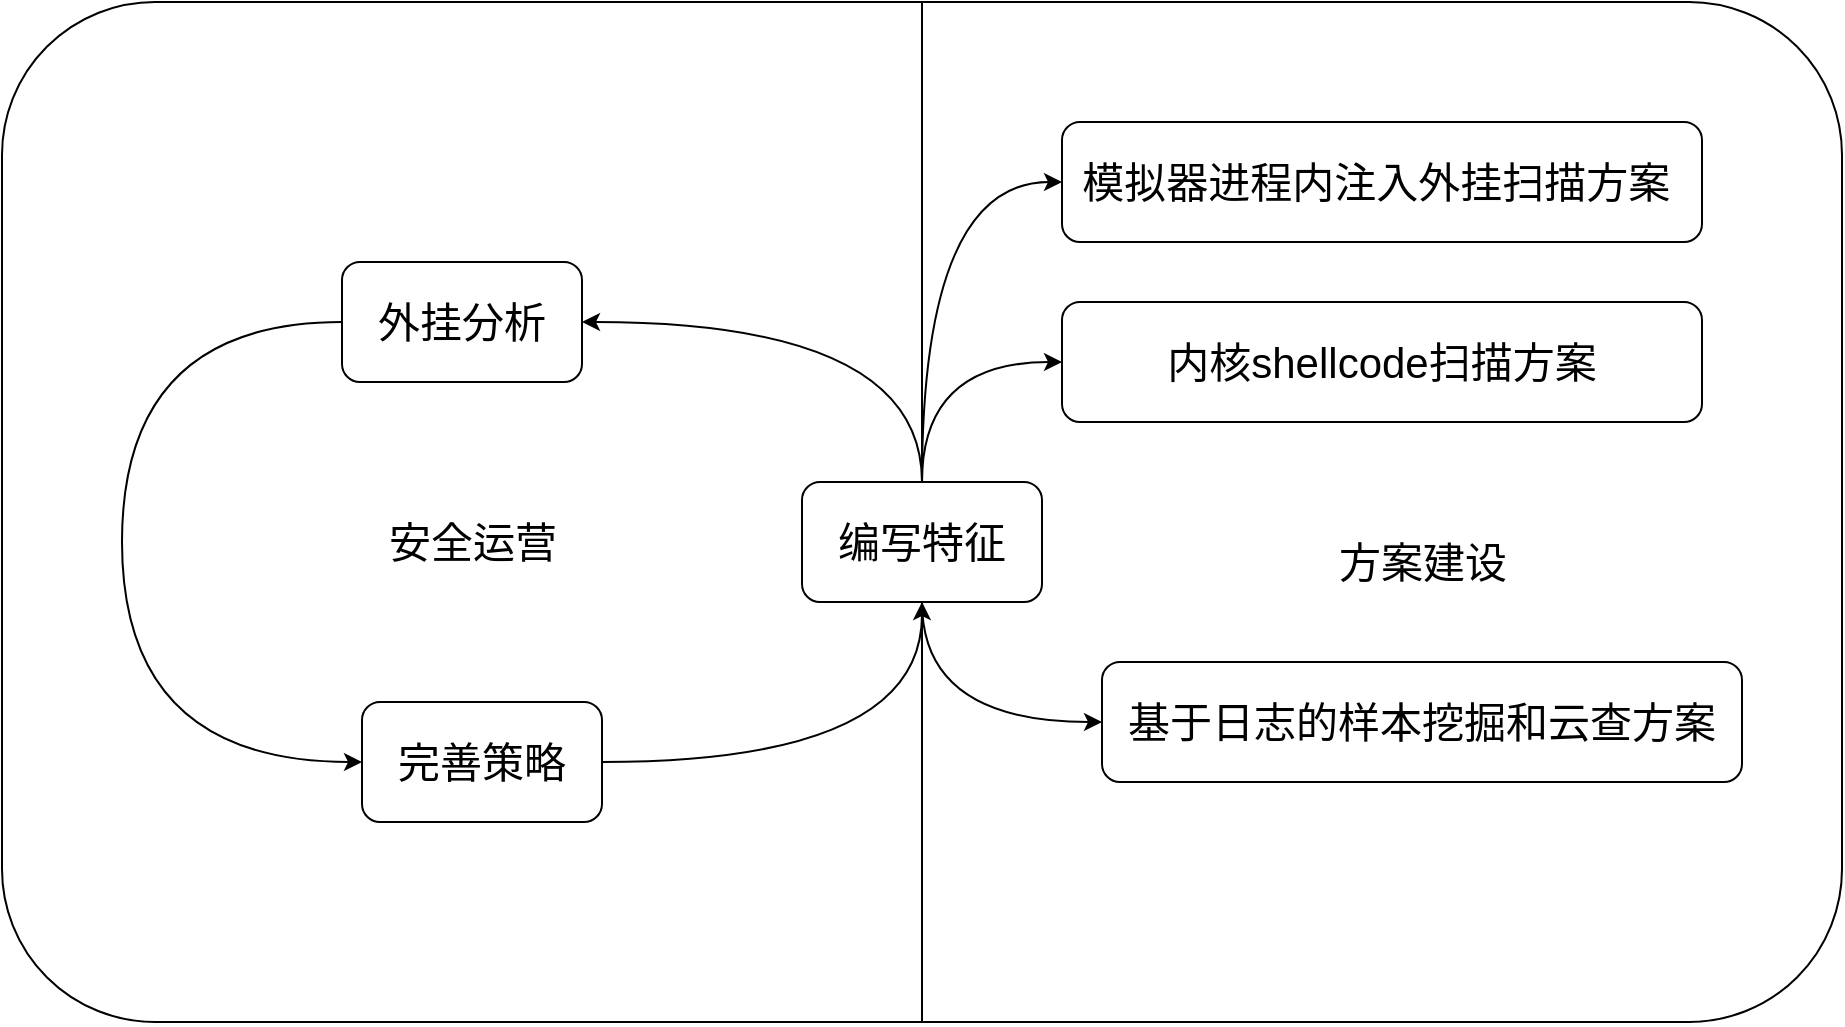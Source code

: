 <mxfile version="27.2.0">
  <diagram name="第 1 页" id="J1sM0HiZ8hq9JdJ6PQc5">
    <mxGraphModel dx="1971" dy="1118" grid="1" gridSize="10" guides="1" tooltips="1" connect="1" arrows="1" fold="1" page="1" pageScale="1" pageWidth="827" pageHeight="1169" math="0" shadow="0">
      <root>
        <mxCell id="0" />
        <mxCell id="1" parent="0" />
        <mxCell id="DNd9FFHzy0yA6z4T41ld-1" value="" style="rounded=1;whiteSpace=wrap;html=1;" vertex="1" parent="1">
          <mxGeometry x="200" y="550" width="920" height="510" as="geometry" />
        </mxCell>
        <mxCell id="DNd9FFHzy0yA6z4T41ld-14" style="edgeStyle=orthogonalEdgeStyle;rounded=0;orthogonalLoop=1;jettySize=auto;html=1;exitX=0;exitY=0.5;exitDx=0;exitDy=0;entryX=0;entryY=0.5;entryDx=0;entryDy=0;curved=1;" edge="1" parent="1" source="DNd9FFHzy0yA6z4T41ld-2" target="DNd9FFHzy0yA6z4T41ld-3">
          <mxGeometry relative="1" as="geometry">
            <Array as="points">
              <mxPoint x="260" y="710" />
              <mxPoint x="260" y="930" />
            </Array>
          </mxGeometry>
        </mxCell>
        <mxCell id="DNd9FFHzy0yA6z4T41ld-2" value="&lt;font style=&quot;font-size: 21px;&quot;&gt;外挂分析&lt;/font&gt;" style="rounded=1;whiteSpace=wrap;html=1;" vertex="1" parent="1">
          <mxGeometry x="370" y="680" width="120" height="60" as="geometry" />
        </mxCell>
        <mxCell id="DNd9FFHzy0yA6z4T41ld-15" style="edgeStyle=orthogonalEdgeStyle;rounded=0;orthogonalLoop=1;jettySize=auto;html=1;exitX=1;exitY=0.5;exitDx=0;exitDy=0;entryX=0.5;entryY=1;entryDx=0;entryDy=0;curved=1;" edge="1" parent="1" source="DNd9FFHzy0yA6z4T41ld-3" target="DNd9FFHzy0yA6z4T41ld-6">
          <mxGeometry relative="1" as="geometry" />
        </mxCell>
        <mxCell id="DNd9FFHzy0yA6z4T41ld-3" value="&lt;font style=&quot;font-size: 21px;&quot;&gt;完善策略&lt;/font&gt;" style="rounded=1;whiteSpace=wrap;html=1;" vertex="1" parent="1">
          <mxGeometry x="380" y="900" width="120" height="60" as="geometry" />
        </mxCell>
        <mxCell id="DNd9FFHzy0yA6z4T41ld-4" value="" style="endArrow=none;html=1;rounded=0;entryX=0.5;entryY=0;entryDx=0;entryDy=0;exitX=0.5;exitY=1;exitDx=0;exitDy=0;" edge="1" parent="1" source="DNd9FFHzy0yA6z4T41ld-1" target="DNd9FFHzy0yA6z4T41ld-1">
          <mxGeometry width="50" height="50" relative="1" as="geometry">
            <mxPoint x="560" y="980" as="sourcePoint" />
            <mxPoint x="500" y="480" as="targetPoint" />
          </mxGeometry>
        </mxCell>
        <mxCell id="DNd9FFHzy0yA6z4T41ld-16" style="edgeStyle=orthogonalEdgeStyle;rounded=0;orthogonalLoop=1;jettySize=auto;html=1;exitX=0.5;exitY=0;exitDx=0;exitDy=0;entryX=1;entryY=0.5;entryDx=0;entryDy=0;curved=1;" edge="1" parent="1" source="DNd9FFHzy0yA6z4T41ld-6" target="DNd9FFHzy0yA6z4T41ld-2">
          <mxGeometry relative="1" as="geometry" />
        </mxCell>
        <mxCell id="DNd9FFHzy0yA6z4T41ld-19" style="edgeStyle=orthogonalEdgeStyle;rounded=0;orthogonalLoop=1;jettySize=auto;html=1;exitX=0.5;exitY=0;exitDx=0;exitDy=0;entryX=0;entryY=0.5;entryDx=0;entryDy=0;curved=1;" edge="1" parent="1" source="DNd9FFHzy0yA6z4T41ld-6" target="DNd9FFHzy0yA6z4T41ld-8">
          <mxGeometry relative="1" as="geometry" />
        </mxCell>
        <mxCell id="DNd9FFHzy0yA6z4T41ld-20" style="edgeStyle=orthogonalEdgeStyle;rounded=0;orthogonalLoop=1;jettySize=auto;html=1;exitX=0.5;exitY=0;exitDx=0;exitDy=0;entryX=0;entryY=0.5;entryDx=0;entryDy=0;curved=1;" edge="1" parent="1" source="DNd9FFHzy0yA6z4T41ld-6" target="DNd9FFHzy0yA6z4T41ld-9">
          <mxGeometry relative="1" as="geometry" />
        </mxCell>
        <mxCell id="DNd9FFHzy0yA6z4T41ld-21" style="edgeStyle=orthogonalEdgeStyle;rounded=0;orthogonalLoop=1;jettySize=auto;html=1;exitX=0.5;exitY=1;exitDx=0;exitDy=0;entryX=0;entryY=0.5;entryDx=0;entryDy=0;curved=1;" edge="1" parent="1" source="DNd9FFHzy0yA6z4T41ld-6" target="DNd9FFHzy0yA6z4T41ld-10">
          <mxGeometry relative="1" as="geometry" />
        </mxCell>
        <mxCell id="DNd9FFHzy0yA6z4T41ld-6" value="&lt;span style=&quot;font-size: 21px;&quot;&gt;编写特征&lt;/span&gt;" style="rounded=1;whiteSpace=wrap;html=1;" vertex="1" parent="1">
          <mxGeometry x="600" y="790" width="120" height="60" as="geometry" />
        </mxCell>
        <mxCell id="DNd9FFHzy0yA6z4T41ld-8" value="&lt;div&gt;&lt;span style=&quot;font-size: 21px;&quot;&gt;模拟器进程内注入外挂扫描方案&amp;nbsp;&lt;/span&gt;&lt;/div&gt;" style="rounded=1;whiteSpace=wrap;html=1;" vertex="1" parent="1">
          <mxGeometry x="730" y="610" width="320" height="60" as="geometry" />
        </mxCell>
        <mxCell id="DNd9FFHzy0yA6z4T41ld-9" value="&lt;div&gt;&lt;div&gt;&lt;span style=&quot;font-size: 21px;&quot;&gt;内核shellcode扫描方案&lt;/span&gt;&lt;/div&gt;&lt;/div&gt;" style="rounded=1;whiteSpace=wrap;html=1;" vertex="1" parent="1">
          <mxGeometry x="730" y="700" width="320" height="60" as="geometry" />
        </mxCell>
        <mxCell id="DNd9FFHzy0yA6z4T41ld-10" value="&lt;div&gt;&lt;span style=&quot;font-size: 21px;&quot;&gt;基于日志的样本挖掘和云查方案&lt;/span&gt;&lt;/div&gt;" style="rounded=1;whiteSpace=wrap;html=1;" vertex="1" parent="1">
          <mxGeometry x="750" y="880" width="320" height="60" as="geometry" />
        </mxCell>
        <mxCell id="DNd9FFHzy0yA6z4T41ld-17" value="&lt;font style=&quot;font-size: 21px;&quot;&gt;安全运营&lt;/font&gt;" style="text;html=1;align=center;verticalAlign=middle;resizable=0;points=[];autosize=1;strokeColor=none;fillColor=none;" vertex="1" parent="1">
          <mxGeometry x="380" y="800" width="110" height="40" as="geometry" />
        </mxCell>
        <mxCell id="DNd9FFHzy0yA6z4T41ld-18" value="&lt;font style=&quot;font-size: 21px;&quot;&gt;方案建设&lt;/font&gt;" style="text;html=1;align=center;verticalAlign=middle;resizable=0;points=[];autosize=1;strokeColor=none;fillColor=none;" vertex="1" parent="1">
          <mxGeometry x="855" y="810" width="110" height="40" as="geometry" />
        </mxCell>
      </root>
    </mxGraphModel>
  </diagram>
</mxfile>
